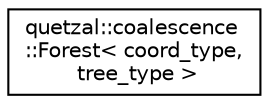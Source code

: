 digraph "Graphical Class Hierarchy"
{
 // LATEX_PDF_SIZE
  edge [fontname="Helvetica",fontsize="10",labelfontname="Helvetica",labelfontsize="10"];
  node [fontname="Helvetica",fontsize="10",shape=record];
  rankdir="LR";
  Node0 [label="quetzal::coalescence\l::Forest\< coord_type,\l tree_type \>",height=0.2,width=0.4,color="black", fillcolor="white", style="filled",URL="$classquetzal_1_1coalescence_1_1_forest.html",tooltip=" "];
}
